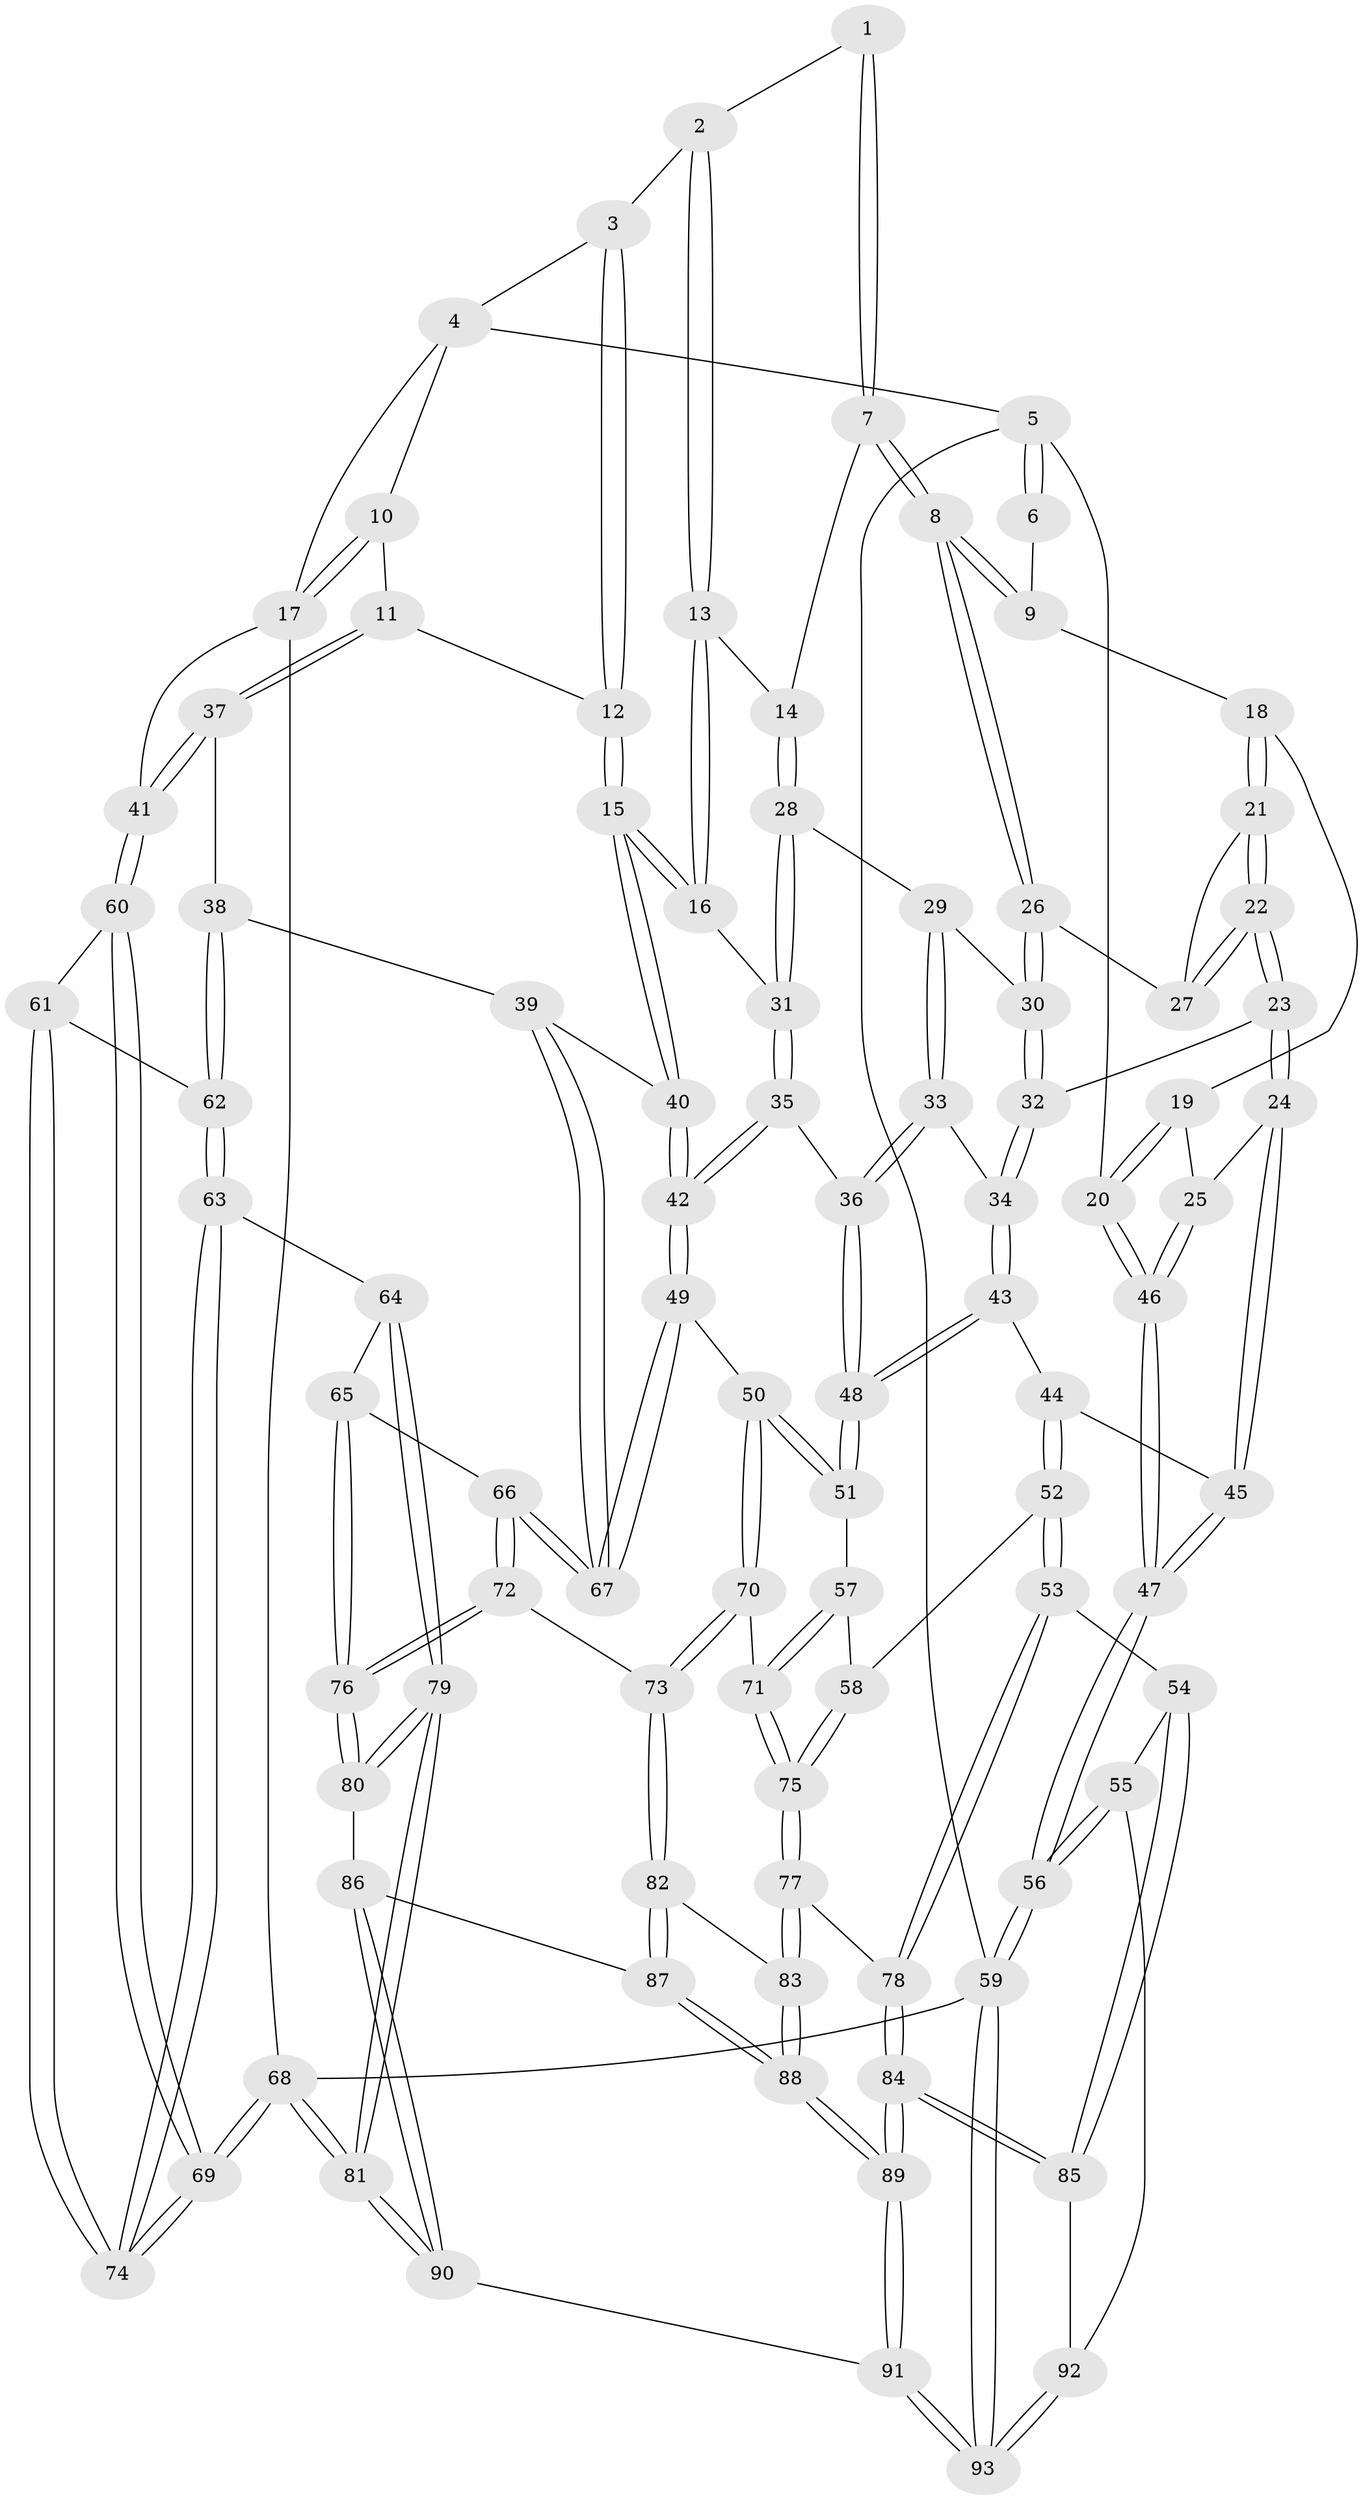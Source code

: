// Generated by graph-tools (version 1.1) at 2025/51/03/09/25 03:51:08]
// undirected, 93 vertices, 229 edges
graph export_dot {
graph [start="1"]
  node [color=gray90,style=filled];
  1 [pos="+0.46854781435223936+0"];
  2 [pos="+0.569424109592119+0"];
  3 [pos="+0.7339815918282473+0"];
  4 [pos="+0.8979916788667017+0"];
  5 [pos="+0+0"];
  6 [pos="+0.2925147737066735+0"];
  7 [pos="+0.428015961855605+0.11659336229035192"];
  8 [pos="+0.3830297548552729+0.1442015179212827"];
  9 [pos="+0.2930119134935076+0.08861849715228183"];
  10 [pos="+0.9476974973305854+0.07868737814126327"];
  11 [pos="+0.8616916556901335+0.17985781319922076"];
  12 [pos="+0.787185805338285+0.15132907207312854"];
  13 [pos="+0.5760440927743307+0.12498207723082914"];
  14 [pos="+0.5031185530343427+0.14264141957539248"];
  15 [pos="+0.6966867788540869+0.20405718056145344"];
  16 [pos="+0.6377606212039518+0.18392849087786373"];
  17 [pos="+1+0.06611665469403315"];
  18 [pos="+0.2410331833757472+0.13018781868622334"];
  19 [pos="+0.20174462673665605+0.12516225236228318"];
  20 [pos="+0+0"];
  21 [pos="+0.24785635535943412+0.17426313290755382"];
  22 [pos="+0.24381241605261722+0.22439790975097157"];
  23 [pos="+0.22702392809284636+0.2692219808706209"];
  24 [pos="+0.21270786064044075+0.2774994555194201"];
  25 [pos="+0.1233420631997872+0.25993610281214136"];
  26 [pos="+0.3766406611643841+0.20373837055401167"];
  27 [pos="+0.37152637210373546+0.20367091672733925"];
  28 [pos="+0.4881388160708437+0.20906370603736235"];
  29 [pos="+0.38597911382520034+0.22243193602068678"];
  30 [pos="+0.37997786960844704+0.2161545156958578"];
  31 [pos="+0.516390158579581+0.27333431759467847"];
  32 [pos="+0.2970486391296813+0.2851041544994643"];
  33 [pos="+0.41186805445539043+0.27512500952709323"];
  34 [pos="+0.3329408973988983+0.34074330085768"];
  35 [pos="+0.4938130036270656+0.33124366376674685"];
  36 [pos="+0.4873816121402824+0.332789589361573"];
  37 [pos="+0.921030216808779+0.2473273202329476"];
  38 [pos="+0.7919123811178175+0.43964968605995064"];
  39 [pos="+0.7725241564016683+0.43951914411736265"];
  40 [pos="+0.6740501461741313+0.4206100422280184"];
  41 [pos="+1+0.32718772315173306"];
  42 [pos="+0.6716328506171543+0.4219317570113105"];
  43 [pos="+0.3356734540315358+0.421855755154443"];
  44 [pos="+0.235300862877867+0.4293106932998688"];
  45 [pos="+0.2318168286960609+0.426052215094134"];
  46 [pos="+0+0.2833537455242817"];
  47 [pos="+0+0.37298973812523467"];
  48 [pos="+0.3909421895343775+0.45043254849413766"];
  49 [pos="+0.6416152242972627+0.4719549643503605"];
  50 [pos="+0.577584397592122+0.5346671909690778"];
  51 [pos="+0.40468823317419084+0.48583985603441204"];
  52 [pos="+0.18430798823863626+0.6365162286245951"];
  53 [pos="+0.14373719681797759+0.6554685176530263"];
  54 [pos="+0.13797360874417228+0.6573012345282905"];
  55 [pos="+0+0.656511328327278"];
  56 [pos="+0+0.6519850671680313"];
  57 [pos="+0.40011853691321964+0.4969295665763691"];
  58 [pos="+0.2500029374839159+0.6396728308719922"];
  59 [pos="+0+1"];
  60 [pos="+1+0.47528675278558286"];
  61 [pos="+1+0.5030221322802542"];
  62 [pos="+0.8926760930531985+0.5087912166069564"];
  63 [pos="+0.8250565644216662+0.6843972983181658"];
  64 [pos="+0.8218863791798859+0.6854626964301067"];
  65 [pos="+0.8076901405013577+0.6842738150229877"];
  66 [pos="+0.7601940138303966+0.6770077587449583"];
  67 [pos="+0.7592936695603496+0.6739799575351495"];
  68 [pos="+1+1"];
  69 [pos="+1+1"];
  70 [pos="+0.563553288450878+0.6791788450130256"];
  71 [pos="+0.44014239559671525+0.6921009926266737"];
  72 [pos="+0.6490931818623698+0.7260579934604182"];
  73 [pos="+0.6069087207556708+0.7248089655009838"];
  74 [pos="+0.9072605019925392+0.714759031434512"];
  75 [pos="+0.3892548864252975+0.7217119580097998"];
  76 [pos="+0.7388648439284056+0.8481616258693466"];
  77 [pos="+0.38492982653853786+0.7597297295286949"];
  78 [pos="+0.2873970430942038+0.8088185102962652"];
  79 [pos="+0.8104214162122062+0.9651942278662263"];
  80 [pos="+0.7992984152852807+0.9538257580233701"];
  81 [pos="+0.9910266380402999+1"];
  82 [pos="+0.5892172152330899+0.7840041468720741"];
  83 [pos="+0.40798716971595644+0.8406670170228441"];
  84 [pos="+0.23158566197738645+0.9041301265799788"];
  85 [pos="+0.22538101500252541+0.9006467418662992"];
  86 [pos="+0.5887323087805593+0.853533278500407"];
  87 [pos="+0.5857639737724125+0.8467237066118295"];
  88 [pos="+0.4087411840586401+0.9128490893094416"];
  89 [pos="+0.3583182754072078+1"];
  90 [pos="+0.5531895020215922+1"];
  91 [pos="+0.3736699443618926+1"];
  92 [pos="+0.13997180413016566+0.9041155800547287"];
  93 [pos="+0+1"];
  1 -- 2;
  1 -- 7;
  1 -- 7;
  2 -- 3;
  2 -- 13;
  2 -- 13;
  3 -- 4;
  3 -- 12;
  3 -- 12;
  4 -- 5;
  4 -- 10;
  4 -- 17;
  5 -- 6;
  5 -- 6;
  5 -- 20;
  5 -- 59;
  6 -- 9;
  7 -- 8;
  7 -- 8;
  7 -- 14;
  8 -- 9;
  8 -- 9;
  8 -- 26;
  8 -- 26;
  9 -- 18;
  10 -- 11;
  10 -- 17;
  10 -- 17;
  11 -- 12;
  11 -- 37;
  11 -- 37;
  12 -- 15;
  12 -- 15;
  13 -- 14;
  13 -- 16;
  13 -- 16;
  14 -- 28;
  14 -- 28;
  15 -- 16;
  15 -- 16;
  15 -- 40;
  15 -- 40;
  16 -- 31;
  17 -- 41;
  17 -- 68;
  18 -- 19;
  18 -- 21;
  18 -- 21;
  19 -- 20;
  19 -- 20;
  19 -- 25;
  20 -- 46;
  20 -- 46;
  21 -- 22;
  21 -- 22;
  21 -- 27;
  22 -- 23;
  22 -- 23;
  22 -- 27;
  22 -- 27;
  23 -- 24;
  23 -- 24;
  23 -- 32;
  24 -- 25;
  24 -- 45;
  24 -- 45;
  25 -- 46;
  25 -- 46;
  26 -- 27;
  26 -- 30;
  26 -- 30;
  28 -- 29;
  28 -- 31;
  28 -- 31;
  29 -- 30;
  29 -- 33;
  29 -- 33;
  30 -- 32;
  30 -- 32;
  31 -- 35;
  31 -- 35;
  32 -- 34;
  32 -- 34;
  33 -- 34;
  33 -- 36;
  33 -- 36;
  34 -- 43;
  34 -- 43;
  35 -- 36;
  35 -- 42;
  35 -- 42;
  36 -- 48;
  36 -- 48;
  37 -- 38;
  37 -- 41;
  37 -- 41;
  38 -- 39;
  38 -- 62;
  38 -- 62;
  39 -- 40;
  39 -- 67;
  39 -- 67;
  40 -- 42;
  40 -- 42;
  41 -- 60;
  41 -- 60;
  42 -- 49;
  42 -- 49;
  43 -- 44;
  43 -- 48;
  43 -- 48;
  44 -- 45;
  44 -- 52;
  44 -- 52;
  45 -- 47;
  45 -- 47;
  46 -- 47;
  46 -- 47;
  47 -- 56;
  47 -- 56;
  48 -- 51;
  48 -- 51;
  49 -- 50;
  49 -- 67;
  49 -- 67;
  50 -- 51;
  50 -- 51;
  50 -- 70;
  50 -- 70;
  51 -- 57;
  52 -- 53;
  52 -- 53;
  52 -- 58;
  53 -- 54;
  53 -- 78;
  53 -- 78;
  54 -- 55;
  54 -- 85;
  54 -- 85;
  55 -- 56;
  55 -- 56;
  55 -- 92;
  56 -- 59;
  56 -- 59;
  57 -- 58;
  57 -- 71;
  57 -- 71;
  58 -- 75;
  58 -- 75;
  59 -- 93;
  59 -- 93;
  59 -- 68;
  60 -- 61;
  60 -- 69;
  60 -- 69;
  61 -- 62;
  61 -- 74;
  61 -- 74;
  62 -- 63;
  62 -- 63;
  63 -- 64;
  63 -- 74;
  63 -- 74;
  64 -- 65;
  64 -- 79;
  64 -- 79;
  65 -- 66;
  65 -- 76;
  65 -- 76;
  66 -- 67;
  66 -- 67;
  66 -- 72;
  66 -- 72;
  68 -- 69;
  68 -- 69;
  68 -- 81;
  68 -- 81;
  69 -- 74;
  69 -- 74;
  70 -- 71;
  70 -- 73;
  70 -- 73;
  71 -- 75;
  71 -- 75;
  72 -- 73;
  72 -- 76;
  72 -- 76;
  73 -- 82;
  73 -- 82;
  75 -- 77;
  75 -- 77;
  76 -- 80;
  76 -- 80;
  77 -- 78;
  77 -- 83;
  77 -- 83;
  78 -- 84;
  78 -- 84;
  79 -- 80;
  79 -- 80;
  79 -- 81;
  79 -- 81;
  80 -- 86;
  81 -- 90;
  81 -- 90;
  82 -- 83;
  82 -- 87;
  82 -- 87;
  83 -- 88;
  83 -- 88;
  84 -- 85;
  84 -- 85;
  84 -- 89;
  84 -- 89;
  85 -- 92;
  86 -- 87;
  86 -- 90;
  86 -- 90;
  87 -- 88;
  87 -- 88;
  88 -- 89;
  88 -- 89;
  89 -- 91;
  89 -- 91;
  90 -- 91;
  91 -- 93;
  91 -- 93;
  92 -- 93;
  92 -- 93;
}
